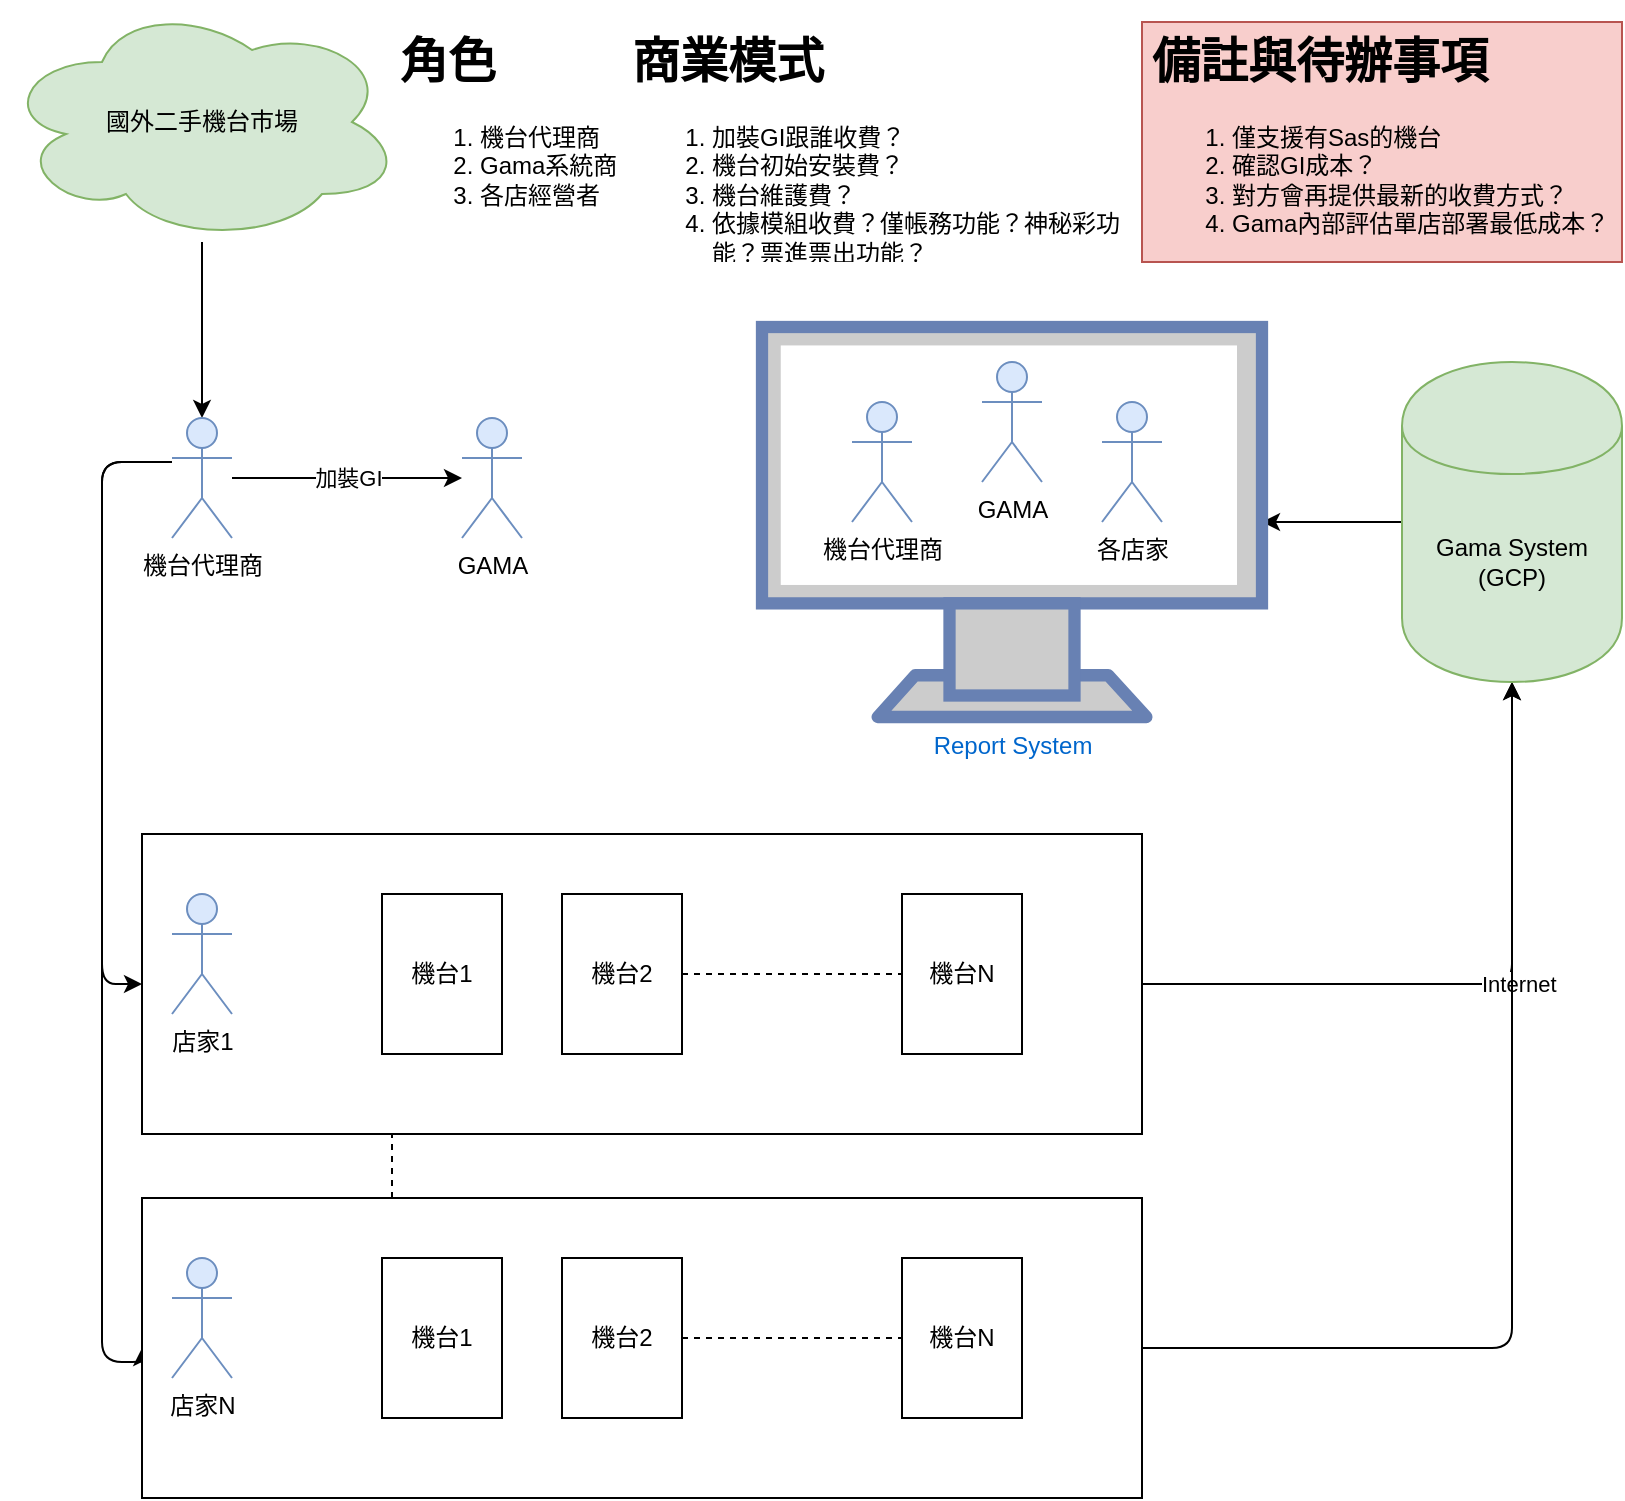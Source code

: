 <mxfile version="13.1.12" type="github">
  <diagram id="Qlx0tBwuZpolExqOaOtU" name="第1頁">
    <mxGraphModel dx="1678" dy="876" grid="1" gridSize="10" guides="1" tooltips="1" connect="1" arrows="1" fold="1" page="1" pageScale="1" pageWidth="827" pageHeight="800" math="0" shadow="0">
      <root>
        <mxCell id="0" />
        <mxCell id="1" parent="0" />
        <mxCell id="aokBudjA968yanVyvqhT-44" value="Internet" style="edgeStyle=orthogonalEdgeStyle;rounded=1;orthogonalLoop=1;jettySize=auto;html=1;entryX=0.5;entryY=1;entryDx=0;entryDy=0;align=left;" edge="1" parent="1" source="aokBudjA968yanVyvqhT-19" target="aokBudjA968yanVyvqhT-42">
          <mxGeometry relative="1" as="geometry">
            <mxPoint x="650" y="488.0" as="targetPoint" />
          </mxGeometry>
        </mxCell>
        <mxCell id="aokBudjA968yanVyvqhT-19" value="" style="rounded=0;whiteSpace=wrap;html=1;" vertex="1" parent="1">
          <mxGeometry x="70" y="416" width="500" height="150" as="geometry" />
        </mxCell>
        <mxCell id="aokBudjA968yanVyvqhT-10" value="" style="edgeStyle=orthogonalEdgeStyle;rounded=0;orthogonalLoop=1;jettySize=auto;html=1;entryX=0.5;entryY=0;entryDx=0;entryDy=0;entryPerimeter=0;" edge="1" parent="1" source="aokBudjA968yanVyvqhT-1" target="aokBudjA968yanVyvqhT-3">
          <mxGeometry relative="1" as="geometry">
            <mxPoint x="547" y="60" as="targetPoint" />
          </mxGeometry>
        </mxCell>
        <mxCell id="aokBudjA968yanVyvqhT-1" value="國外二手機台市場" style="ellipse;shape=cloud;whiteSpace=wrap;html=1;fillColor=#d5e8d4;strokeColor=#82b366;" vertex="1" parent="1">
          <mxGeometry width="200" height="120" as="geometry" />
        </mxCell>
        <mxCell id="aokBudjA968yanVyvqhT-52" value="加裝GI" style="edgeStyle=orthogonalEdgeStyle;rounded=0;orthogonalLoop=1;jettySize=auto;html=1;" edge="1" parent="1" source="aokBudjA968yanVyvqhT-3" target="aokBudjA968yanVyvqhT-13">
          <mxGeometry relative="1" as="geometry" />
        </mxCell>
        <mxCell id="aokBudjA968yanVyvqhT-54" value="" style="edgeStyle=orthogonalEdgeStyle;rounded=1;orthogonalLoop=1;jettySize=auto;html=1;entryX=0;entryY=0.5;entryDx=0;entryDy=0;" edge="1" parent="1" source="aokBudjA968yanVyvqhT-3" target="aokBudjA968yanVyvqhT-26">
          <mxGeometry relative="1" as="geometry">
            <mxPoint x="100" y="340" as="targetPoint" />
            <Array as="points">
              <mxPoint x="50" y="230" />
              <mxPoint x="50" y="680" />
              <mxPoint x="70" y="680" />
            </Array>
          </mxGeometry>
        </mxCell>
        <mxCell id="aokBudjA968yanVyvqhT-3" value="機台代理商" style="shape=umlActor;verticalLabelPosition=bottom;labelBackgroundColor=#ffffff;verticalAlign=top;html=1;outlineConnect=0;fillColor=#dae8fc;strokeColor=#6c8ebf;" vertex="1" parent="1">
          <mxGeometry x="85" y="208" width="30" height="60" as="geometry" />
        </mxCell>
        <mxCell id="aokBudjA968yanVyvqhT-17" value="店家1" style="shape=umlActor;verticalLabelPosition=bottom;labelBackgroundColor=#ffffff;verticalAlign=top;html=1;outlineConnect=0;fillColor=#dae8fc;strokeColor=#6c8ebf;" vertex="1" parent="1">
          <mxGeometry x="85" y="446" width="30" height="60" as="geometry" />
        </mxCell>
        <mxCell id="aokBudjA968yanVyvqhT-20" value="&lt;h1&gt;角色&lt;/h1&gt;&lt;p&gt;&lt;/p&gt;&lt;ol&gt;&lt;li&gt;機台代理商&lt;/li&gt;&lt;li&gt;Gama系統商&lt;/li&gt;&lt;li&gt;各店經營者&lt;/li&gt;&lt;/ol&gt;&lt;p&gt;&lt;/p&gt;" style="text;html=1;strokeColor=none;fillColor=none;spacing=5;spacingTop=-20;whiteSpace=wrap;overflow=hidden;rounded=0;" vertex="1" parent="1">
          <mxGeometry x="194" y="10" width="190" height="120" as="geometry" />
        </mxCell>
        <mxCell id="aokBudjA968yanVyvqhT-21" value="機台1" style="rounded=0;whiteSpace=wrap;html=1;" vertex="1" parent="1">
          <mxGeometry x="190" y="446" width="60" height="80" as="geometry" />
        </mxCell>
        <mxCell id="aokBudjA968yanVyvqhT-22" value="機台2" style="rounded=0;whiteSpace=wrap;html=1;" vertex="1" parent="1">
          <mxGeometry x="280" y="446" width="60" height="80" as="geometry" />
        </mxCell>
        <mxCell id="aokBudjA968yanVyvqhT-23" value="機台N" style="rounded=0;whiteSpace=wrap;html=1;" vertex="1" parent="1">
          <mxGeometry x="450" y="446" width="60" height="80" as="geometry" />
        </mxCell>
        <mxCell id="aokBudjA968yanVyvqhT-25" value="" style="endArrow=none;dashed=1;html=1;entryX=0;entryY=0.5;entryDx=0;entryDy=0;" edge="1" parent="1" source="aokBudjA968yanVyvqhT-22" target="aokBudjA968yanVyvqhT-23">
          <mxGeometry width="50" height="50" relative="1" as="geometry">
            <mxPoint x="360" y="526" as="sourcePoint" />
            <mxPoint x="440" y="466" as="targetPoint" />
          </mxGeometry>
        </mxCell>
        <mxCell id="aokBudjA968yanVyvqhT-46" value="" style="edgeStyle=orthogonalEdgeStyle;rounded=1;orthogonalLoop=1;jettySize=auto;html=1;entryX=0.5;entryY=1;entryDx=0;entryDy=0;" edge="1" parent="1" source="aokBudjA968yanVyvqhT-26" target="aokBudjA968yanVyvqhT-42">
          <mxGeometry relative="1" as="geometry">
            <mxPoint x="650" y="698.0" as="targetPoint" />
          </mxGeometry>
        </mxCell>
        <mxCell id="aokBudjA968yanVyvqhT-26" value="" style="rounded=0;whiteSpace=wrap;html=1;" vertex="1" parent="1">
          <mxGeometry x="70" y="598" width="500" height="150" as="geometry" />
        </mxCell>
        <mxCell id="aokBudjA968yanVyvqhT-27" value="店家N" style="shape=umlActor;verticalLabelPosition=bottom;labelBackgroundColor=#ffffff;verticalAlign=top;html=1;outlineConnect=0;fillColor=#dae8fc;strokeColor=#6c8ebf;" vertex="1" parent="1">
          <mxGeometry x="85" y="628" width="30" height="60" as="geometry" />
        </mxCell>
        <mxCell id="aokBudjA968yanVyvqhT-28" value="機台1" style="rounded=0;whiteSpace=wrap;html=1;" vertex="1" parent="1">
          <mxGeometry x="190" y="628" width="60" height="80" as="geometry" />
        </mxCell>
        <mxCell id="aokBudjA968yanVyvqhT-29" value="機台2" style="rounded=0;whiteSpace=wrap;html=1;" vertex="1" parent="1">
          <mxGeometry x="280" y="628" width="60" height="80" as="geometry" />
        </mxCell>
        <mxCell id="aokBudjA968yanVyvqhT-30" value="機台N" style="rounded=0;whiteSpace=wrap;html=1;" vertex="1" parent="1">
          <mxGeometry x="450" y="628" width="60" height="80" as="geometry" />
        </mxCell>
        <mxCell id="aokBudjA968yanVyvqhT-31" value="" style="endArrow=none;dashed=1;html=1;entryX=0;entryY=0.5;entryDx=0;entryDy=0;" edge="1" parent="1" source="aokBudjA968yanVyvqhT-29" target="aokBudjA968yanVyvqhT-30">
          <mxGeometry width="50" height="50" relative="1" as="geometry">
            <mxPoint x="360" y="708" as="sourcePoint" />
            <mxPoint x="440" y="648" as="targetPoint" />
          </mxGeometry>
        </mxCell>
        <mxCell id="aokBudjA968yanVyvqhT-34" value="" style="endArrow=none;dashed=1;html=1;exitX=0.25;exitY=0;exitDx=0;exitDy=0;entryX=0.25;entryY=1;entryDx=0;entryDy=0;" edge="1" parent="1" source="aokBudjA968yanVyvqhT-26" target="aokBudjA968yanVyvqhT-19">
          <mxGeometry width="50" height="50" relative="1" as="geometry">
            <mxPoint x="520" y="544" as="sourcePoint" />
            <mxPoint x="110" y="564" as="targetPoint" />
          </mxGeometry>
        </mxCell>
        <mxCell id="aokBudjA968yanVyvqhT-41" value="&lt;h1&gt;商業模式&lt;/h1&gt;&lt;p&gt;&lt;/p&gt;&lt;ol&gt;&lt;li&gt;加裝GI跟誰收費？&lt;/li&gt;&lt;li&gt;機台初始安裝費？&lt;/li&gt;&lt;li&gt;機台維護費？&lt;/li&gt;&lt;li&gt;依據模組收費？僅帳務功能？神秘彩功能？票進票出功能？&lt;/li&gt;&lt;/ol&gt;&lt;p&gt;&lt;/p&gt;" style="text;html=1;strokeColor=none;fillColor=none;spacing=5;spacingTop=-20;whiteSpace=wrap;overflow=hidden;rounded=0;" vertex="1" parent="1">
          <mxGeometry x="310" y="10" width="260" height="120" as="geometry" />
        </mxCell>
        <mxCell id="aokBudjA968yanVyvqhT-49" value="" style="edgeStyle=orthogonalEdgeStyle;rounded=0;orthogonalLoop=1;jettySize=auto;html=1;entryX=1;entryY=0.5;entryDx=0;entryDy=0;entryPerimeter=0;" edge="1" parent="1" source="aokBudjA968yanVyvqhT-42" target="aokBudjA968yanVyvqhT-47">
          <mxGeometry relative="1" as="geometry">
            <mxPoint x="620" y="260" as="targetPoint" />
          </mxGeometry>
        </mxCell>
        <mxCell id="aokBudjA968yanVyvqhT-42" value="Gama System&lt;br&gt;(GCP)" style="shape=cylinder;whiteSpace=wrap;html=1;boundedLbl=1;backgroundOutline=1;fillColor=#d5e8d4;strokeColor=#82b366;" vertex="1" parent="1">
          <mxGeometry x="700" y="180" width="110" height="160" as="geometry" />
        </mxCell>
        <mxCell id="aokBudjA968yanVyvqhT-47" value="Report System" style="fontColor=#0066CC;verticalAlign=top;verticalLabelPosition=bottom;labelPosition=center;align=center;html=1;outlineConnect=0;fillColor=#CCCCCC;strokeColor=#6881B3;gradientColor=none;gradientDirection=north;strokeWidth=2;shape=mxgraph.networks.monitor;" vertex="1" parent="1">
          <mxGeometry x="380" y="162.5" width="250" height="195" as="geometry" />
        </mxCell>
        <mxCell id="aokBudjA968yanVyvqhT-13" value="GAMA" style="shape=umlActor;verticalLabelPosition=bottom;labelBackgroundColor=#ffffff;verticalAlign=top;html=1;outlineConnect=0;fillColor=#dae8fc;strokeColor=#6c8ebf;" vertex="1" parent="1">
          <mxGeometry x="230" y="208" width="30" height="60" as="geometry" />
        </mxCell>
        <mxCell id="aokBudjA968yanVyvqhT-55" value="" style="endArrow=classic;html=1;entryX=0;entryY=0.5;entryDx=0;entryDy=0;rounded=1;" edge="1" parent="1" target="aokBudjA968yanVyvqhT-19">
          <mxGeometry width="50" height="50" relative="1" as="geometry">
            <mxPoint x="80" y="230" as="sourcePoint" />
            <mxPoint x="570" y="410" as="targetPoint" />
            <Array as="points">
              <mxPoint x="50" y="230" />
              <mxPoint x="50" y="491" />
            </Array>
          </mxGeometry>
        </mxCell>
        <mxCell id="aokBudjA968yanVyvqhT-57" value="機台代理商" style="shape=umlActor;verticalLabelPosition=bottom;labelBackgroundColor=#ffffff;verticalAlign=top;html=1;outlineConnect=0;fillColor=#dae8fc;strokeColor=#6c8ebf;" vertex="1" parent="1">
          <mxGeometry x="425" y="200" width="30" height="60" as="geometry" />
        </mxCell>
        <mxCell id="aokBudjA968yanVyvqhT-58" value="GAMA" style="shape=umlActor;verticalLabelPosition=bottom;labelBackgroundColor=#ffffff;verticalAlign=top;html=1;outlineConnect=0;fillColor=#dae8fc;strokeColor=#6c8ebf;" vertex="1" parent="1">
          <mxGeometry x="490" y="180" width="30" height="60" as="geometry" />
        </mxCell>
        <mxCell id="aokBudjA968yanVyvqhT-59" value="各店家" style="shape=umlActor;verticalLabelPosition=bottom;labelBackgroundColor=#ffffff;verticalAlign=top;html=1;outlineConnect=0;fillColor=#dae8fc;strokeColor=#6c8ebf;" vertex="1" parent="1">
          <mxGeometry x="550" y="200" width="30" height="60" as="geometry" />
        </mxCell>
        <mxCell id="aokBudjA968yanVyvqhT-60" value="&lt;h1&gt;備註與待辦事項&lt;/h1&gt;&lt;p&gt;&lt;/p&gt;&lt;ol&gt;&lt;li&gt;僅支援有Sas的機台&lt;/li&gt;&lt;li&gt;確認GI成本？&lt;/li&gt;&lt;li&gt;對方會再提供最新的收費方式？&lt;/li&gt;&lt;li&gt;Gama內部評估單店部署最低成本？&lt;/li&gt;&lt;/ol&gt;&lt;p&gt;&lt;/p&gt;" style="text;html=1;strokeColor=#b85450;fillColor=#f8cecc;spacing=5;spacingTop=-20;whiteSpace=wrap;overflow=hidden;rounded=0;" vertex="1" parent="1">
          <mxGeometry x="570" y="10" width="240" height="120" as="geometry" />
        </mxCell>
      </root>
    </mxGraphModel>
  </diagram>
</mxfile>
